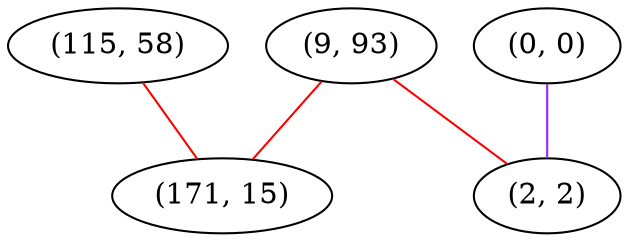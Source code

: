 graph "" {
"(9, 93)";
"(115, 58)";
"(0, 0)";
"(171, 15)";
"(2, 2)";
"(9, 93)" -- "(171, 15)"  [color=red, key=0, weight=1];
"(9, 93)" -- "(2, 2)"  [color=red, key=0, weight=1];
"(115, 58)" -- "(171, 15)"  [color=red, key=0, weight=1];
"(0, 0)" -- "(2, 2)"  [color=purple, key=0, weight=4];
}
